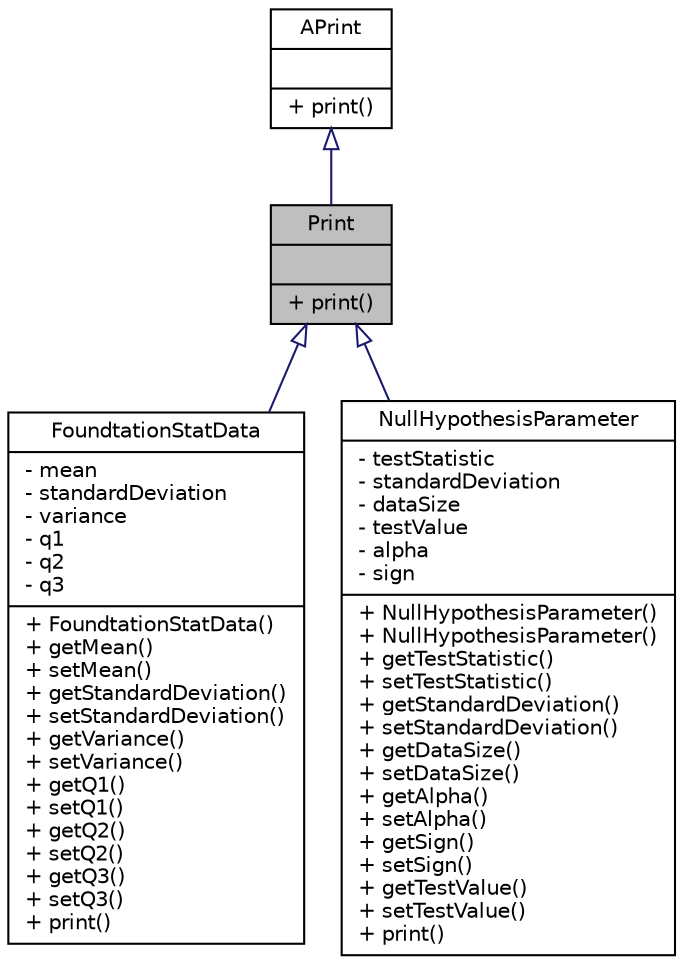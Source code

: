 digraph "Print"
{
  edge [fontname="Helvetica",fontsize="10",labelfontname="Helvetica",labelfontsize="10"];
  node [fontname="Helvetica",fontsize="10",shape=record];
  Node0 [label="{Print\n||+ print()\l}",height=0.2,width=0.4,color="black", fillcolor="grey75", style="filled", fontcolor="black"];
  Node1 -> Node0 [dir="back",color="midnightblue",fontsize="10",style="solid",arrowtail="onormal",fontname="Helvetica"];
  Node1 [label="{APrint\n||+ print()\l}",height=0.2,width=0.4,color="black", fillcolor="white", style="filled",URL="$class_a_print.html",tooltip="추상 프린트 클래스 "];
  Node0 -> Node2 [dir="back",color="midnightblue",fontsize="10",style="solid",arrowtail="onormal",fontname="Helvetica"];
  Node2 [label="{FoundtationStatData\n|- mean\l- standardDeviation\l- variance\l- q1\l- q2\l- q3\l|+ FoundtationStatData()\l+ getMean()\l+ setMean()\l+ getStandardDeviation()\l+ setStandardDeviation()\l+ getVariance()\l+ setVariance()\l+ getQ1()\l+ setQ1()\l+ getQ2()\l+ setQ2()\l+ getQ3()\l+ setQ3()\l+ print()\l}",height=0.2,width=0.4,color="black", fillcolor="white", style="filled",URL="$class_foundtation_stat_data.html",tooltip="기초 통계량 결과값 클래스 "];
  Node0 -> Node3 [dir="back",color="midnightblue",fontsize="10",style="solid",arrowtail="onormal",fontname="Helvetica"];
  Node3 [label="{NullHypothesisParameter\n|- testStatistic\l- standardDeviation\l- dataSize\l- testValue\l- alpha\l- sign\l|+ NullHypothesisParameter()\l+ NullHypothesisParameter()\l+ getTestStatistic()\l+ setTestStatistic()\l+ getStandardDeviation()\l+ setStandardDeviation()\l+ getDataSize()\l+ setDataSize()\l+ getAlpha()\l+ setAlpha()\l+ getSign()\l+ setSign()\l+ getTestValue()\l+ setTestValue()\l+ print()\l}",height=0.2,width=0.4,color="black", fillcolor="white", style="filled",URL="$class_null_hypothesis_parameter.html",tooltip="가설검정 데이터 클래 "];
}

